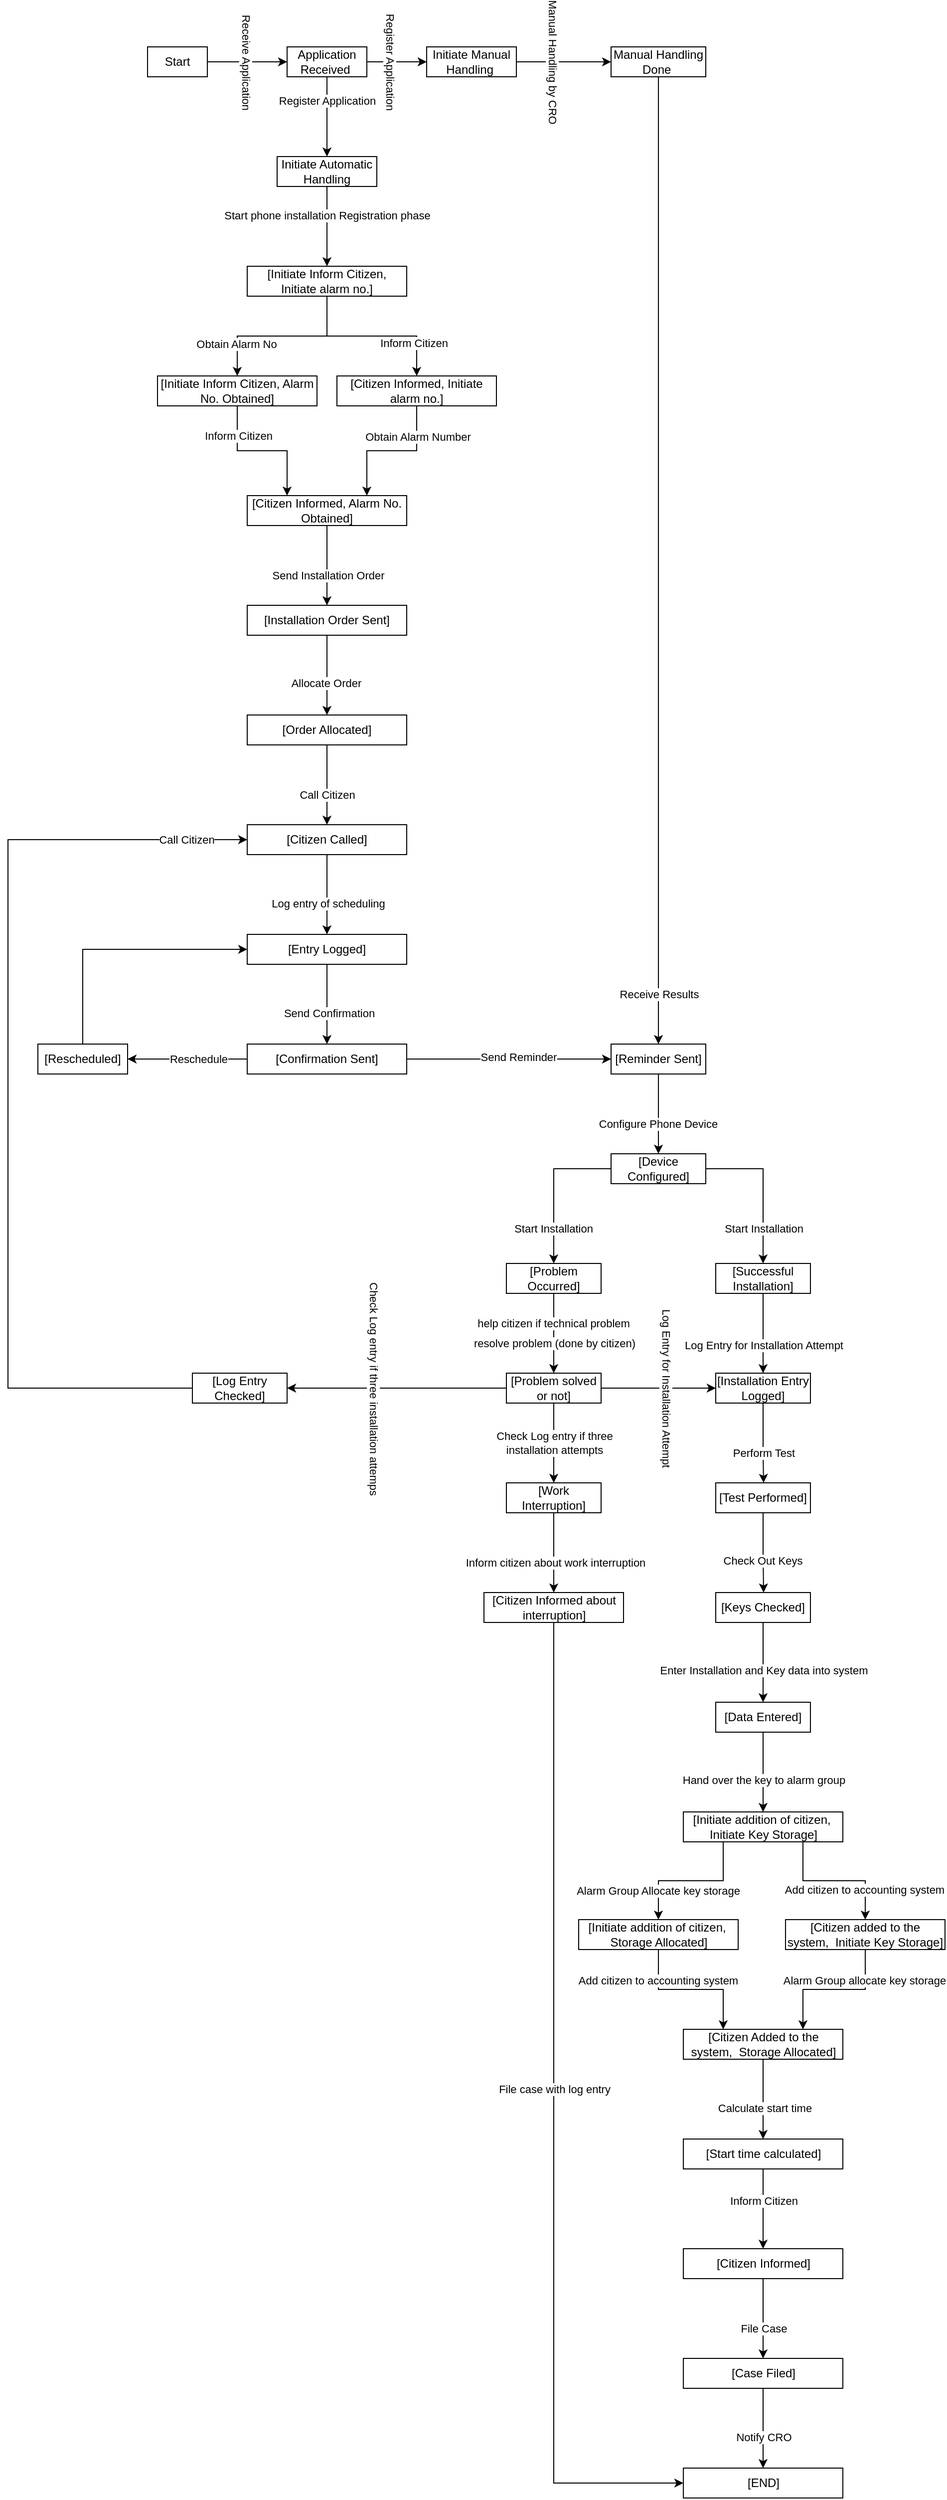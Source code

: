 <mxfile version="17.4.3" type="github">
  <diagram id="wM_KeqFxRHPUfSDrbCuQ" name="Page-1">
    <mxGraphModel dx="3829" dy="1134" grid="1" gridSize="10" guides="1" tooltips="1" connect="1" arrows="1" fold="1" page="1" pageScale="1" pageWidth="1169" pageHeight="827" math="0" shadow="0">
      <root>
        <mxCell id="0" />
        <mxCell id="1" parent="0" />
        <mxCell id="snQMIcMd7hBFIwh6tkoJ-2" style="edgeStyle=orthogonalEdgeStyle;rounded=0;orthogonalLoop=1;jettySize=auto;html=1;exitX=1;exitY=0.5;exitDx=0;exitDy=0;" parent="1" source="snQMIcMd7hBFIwh6tkoJ-1" edge="1">
          <mxGeometry relative="1" as="geometry">
            <mxPoint x="170" y="205" as="targetPoint" />
          </mxGeometry>
        </mxCell>
        <mxCell id="snQMIcMd7hBFIwh6tkoJ-3" value="Receive Application" style="edgeLabel;html=1;align=center;verticalAlign=middle;resizable=0;points=[];rotation=90;" parent="snQMIcMd7hBFIwh6tkoJ-2" vertex="1" connectable="0">
          <mxGeometry x="0.221" y="2" relative="1" as="geometry">
            <mxPoint x="-9" y="2" as="offset" />
          </mxGeometry>
        </mxCell>
        <mxCell id="snQMIcMd7hBFIwh6tkoJ-1" value="Start" style="text;html=1;strokeColor=default;fillColor=none;align=center;verticalAlign=middle;whiteSpace=wrap;rounded=0;" parent="1" vertex="1">
          <mxGeometry x="30" y="190" width="60" height="30" as="geometry" />
        </mxCell>
        <mxCell id="snQMIcMd7hBFIwh6tkoJ-6" style="edgeStyle=orthogonalEdgeStyle;rounded=0;orthogonalLoop=1;jettySize=auto;html=1;exitX=1;exitY=0.5;exitDx=0;exitDy=0;entryX=0;entryY=0.5;entryDx=0;entryDy=0;" parent="1" source="snQMIcMd7hBFIwh6tkoJ-4" target="snQMIcMd7hBFIwh6tkoJ-8" edge="1">
          <mxGeometry relative="1" as="geometry">
            <mxPoint x="310" y="205" as="targetPoint" />
          </mxGeometry>
        </mxCell>
        <mxCell id="snQMIcMd7hBFIwh6tkoJ-7" value="Register Application" style="edgeLabel;html=1;align=center;verticalAlign=middle;resizable=0;points=[];rotation=90;" parent="snQMIcMd7hBFIwh6tkoJ-6" vertex="1" connectable="0">
          <mxGeometry x="-0.221" relative="1" as="geometry">
            <mxPoint as="offset" />
          </mxGeometry>
        </mxCell>
        <mxCell id="snQMIcMd7hBFIwh6tkoJ-9" style="edgeStyle=orthogonalEdgeStyle;rounded=0;orthogonalLoop=1;jettySize=auto;html=1;exitX=0.5;exitY=1;exitDx=0;exitDy=0;entryX=0.5;entryY=0;entryDx=0;entryDy=0;" parent="1" source="snQMIcMd7hBFIwh6tkoJ-4" target="snQMIcMd7hBFIwh6tkoJ-12" edge="1">
          <mxGeometry relative="1" as="geometry">
            <mxPoint x="200" y="310" as="targetPoint" />
          </mxGeometry>
        </mxCell>
        <mxCell id="snQMIcMd7hBFIwh6tkoJ-11" value="Register Application" style="edgeLabel;html=1;align=center;verticalAlign=middle;resizable=0;points=[];" parent="snQMIcMd7hBFIwh6tkoJ-9" vertex="1" connectable="0">
          <mxGeometry x="0.206" y="-1" relative="1" as="geometry">
            <mxPoint x="1" y="-24" as="offset" />
          </mxGeometry>
        </mxCell>
        <mxCell id="snQMIcMd7hBFIwh6tkoJ-4" value="Application Received&amp;nbsp;" style="text;html=1;strokeColor=default;fillColor=none;align=center;verticalAlign=middle;whiteSpace=wrap;rounded=0;" parent="1" vertex="1">
          <mxGeometry x="170" y="190" width="80" height="30" as="geometry" />
        </mxCell>
        <mxCell id="snQMIcMd7hBFIwh6tkoJ-14" value="" style="edgeStyle=orthogonalEdgeStyle;rounded=0;orthogonalLoop=1;jettySize=auto;html=1;" parent="1" source="snQMIcMd7hBFIwh6tkoJ-8" target="snQMIcMd7hBFIwh6tkoJ-13" edge="1">
          <mxGeometry relative="1" as="geometry" />
        </mxCell>
        <mxCell id="snQMIcMd7hBFIwh6tkoJ-15" value="Manual Handling by CRO" style="edgeLabel;html=1;align=center;verticalAlign=middle;resizable=0;points=[];rotation=90;" parent="snQMIcMd7hBFIwh6tkoJ-14" vertex="1" connectable="0">
          <mxGeometry x="-0.236" relative="1" as="geometry">
            <mxPoint as="offset" />
          </mxGeometry>
        </mxCell>
        <mxCell id="snQMIcMd7hBFIwh6tkoJ-8" value="Initiate Manual Handling&amp;nbsp;" style="text;html=1;strokeColor=default;fillColor=none;align=center;verticalAlign=middle;whiteSpace=wrap;rounded=0;" parent="1" vertex="1">
          <mxGeometry x="310" y="190" width="90" height="30" as="geometry" />
        </mxCell>
        <mxCell id="mQYFZl7Jgpbj4pTp9fjZ-7" value="" style="edgeStyle=orthogonalEdgeStyle;rounded=0;orthogonalLoop=1;jettySize=auto;html=1;" edge="1" parent="1" source="snQMIcMd7hBFIwh6tkoJ-12" target="mQYFZl7Jgpbj4pTp9fjZ-6">
          <mxGeometry relative="1" as="geometry" />
        </mxCell>
        <mxCell id="mQYFZl7Jgpbj4pTp9fjZ-10" value="Start phone installation Registration phase" style="edgeLabel;html=1;align=center;verticalAlign=middle;resizable=0;points=[];" vertex="1" connectable="0" parent="mQYFZl7Jgpbj4pTp9fjZ-7">
          <mxGeometry x="-0.287" relative="1" as="geometry">
            <mxPoint as="offset" />
          </mxGeometry>
        </mxCell>
        <mxCell id="snQMIcMd7hBFIwh6tkoJ-12" value="Initiate Automatic Handling" style="text;html=1;strokeColor=default;fillColor=none;align=center;verticalAlign=middle;whiteSpace=wrap;rounded=0;" parent="1" vertex="1">
          <mxGeometry x="160" y="300" width="100" height="30" as="geometry" />
        </mxCell>
        <mxCell id="mQYFZl7Jgpbj4pTp9fjZ-4" value="" style="edgeStyle=orthogonalEdgeStyle;rounded=0;orthogonalLoop=1;jettySize=auto;html=1;" edge="1" parent="1" source="snQMIcMd7hBFIwh6tkoJ-13" target="mQYFZl7Jgpbj4pTp9fjZ-3">
          <mxGeometry relative="1" as="geometry" />
        </mxCell>
        <mxCell id="mQYFZl7Jgpbj4pTp9fjZ-5" value="Receive Results" style="edgeLabel;html=1;align=center;verticalAlign=middle;resizable=0;points=[];" vertex="1" connectable="0" parent="mQYFZl7Jgpbj4pTp9fjZ-4">
          <mxGeometry x="0.261" relative="1" as="geometry">
            <mxPoint y="308" as="offset" />
          </mxGeometry>
        </mxCell>
        <mxCell id="snQMIcMd7hBFIwh6tkoJ-13" value="Manual Handling Done&amp;nbsp;" style="text;html=1;strokeColor=default;fillColor=none;align=center;verticalAlign=middle;whiteSpace=wrap;rounded=0;" parent="1" vertex="1">
          <mxGeometry x="495" y="190" width="95" height="30" as="geometry" />
        </mxCell>
        <mxCell id="mQYFZl7Jgpbj4pTp9fjZ-40" value="" style="edgeStyle=orthogonalEdgeStyle;rounded=0;orthogonalLoop=1;jettySize=auto;html=1;" edge="1" parent="1" source="mQYFZl7Jgpbj4pTp9fjZ-3" target="mQYFZl7Jgpbj4pTp9fjZ-39">
          <mxGeometry relative="1" as="geometry" />
        </mxCell>
        <mxCell id="mQYFZl7Jgpbj4pTp9fjZ-41" value="Configure Phone Device" style="edgeLabel;html=1;align=center;verticalAlign=middle;resizable=0;points=[];" vertex="1" connectable="0" parent="mQYFZl7Jgpbj4pTp9fjZ-40">
          <mxGeometry x="0.242" y="-1" relative="1" as="geometry">
            <mxPoint as="offset" />
          </mxGeometry>
        </mxCell>
        <mxCell id="mQYFZl7Jgpbj4pTp9fjZ-3" value="[Reminder Sent]" style="text;html=1;strokeColor=default;fillColor=none;align=center;verticalAlign=middle;whiteSpace=wrap;rounded=0;" vertex="1" parent="1">
          <mxGeometry x="495" y="1190" width="95" height="30" as="geometry" />
        </mxCell>
        <mxCell id="mQYFZl7Jgpbj4pTp9fjZ-9" value="" style="edgeStyle=orthogonalEdgeStyle;rounded=0;orthogonalLoop=1;jettySize=auto;html=1;" edge="1" parent="1" source="mQYFZl7Jgpbj4pTp9fjZ-6" target="mQYFZl7Jgpbj4pTp9fjZ-8">
          <mxGeometry relative="1" as="geometry" />
        </mxCell>
        <mxCell id="mQYFZl7Jgpbj4pTp9fjZ-76" value="Obtain Alarm No" style="edgeLabel;html=1;align=center;verticalAlign=middle;resizable=0;points=[];" vertex="1" connectable="0" parent="mQYFZl7Jgpbj4pTp9fjZ-9">
          <mxGeometry x="0.624" y="-1" relative="1" as="geometry">
            <mxPoint as="offset" />
          </mxGeometry>
        </mxCell>
        <mxCell id="mQYFZl7Jgpbj4pTp9fjZ-12" value="" style="edgeStyle=orthogonalEdgeStyle;rounded=0;orthogonalLoop=1;jettySize=auto;html=1;" edge="1" parent="1" source="mQYFZl7Jgpbj4pTp9fjZ-6" target="mQYFZl7Jgpbj4pTp9fjZ-11">
          <mxGeometry relative="1" as="geometry" />
        </mxCell>
        <mxCell id="mQYFZl7Jgpbj4pTp9fjZ-77" value="Inform Citizen" style="edgeLabel;html=1;align=center;verticalAlign=middle;resizable=0;points=[];" vertex="1" connectable="0" parent="mQYFZl7Jgpbj4pTp9fjZ-12">
          <mxGeometry x="0.614" y="-3" relative="1" as="geometry">
            <mxPoint as="offset" />
          </mxGeometry>
        </mxCell>
        <mxCell id="mQYFZl7Jgpbj4pTp9fjZ-6" value="[Initiate Inform Citizen, Initiate alarm no.]" style="text;html=1;strokeColor=default;fillColor=none;align=center;verticalAlign=middle;whiteSpace=wrap;rounded=0;" vertex="1" parent="1">
          <mxGeometry x="130" y="410" width="160" height="30" as="geometry" />
        </mxCell>
        <mxCell id="mQYFZl7Jgpbj4pTp9fjZ-14" value="" style="edgeStyle=orthogonalEdgeStyle;rounded=0;orthogonalLoop=1;jettySize=auto;html=1;entryX=0.25;entryY=0;entryDx=0;entryDy=0;" edge="1" parent="1" source="mQYFZl7Jgpbj4pTp9fjZ-8" target="mQYFZl7Jgpbj4pTp9fjZ-13">
          <mxGeometry relative="1" as="geometry" />
        </mxCell>
        <mxCell id="mQYFZl7Jgpbj4pTp9fjZ-17" value="Inform Citizen" style="edgeLabel;html=1;align=center;verticalAlign=middle;resizable=0;points=[];" vertex="1" connectable="0" parent="mQYFZl7Jgpbj4pTp9fjZ-14">
          <mxGeometry x="-0.569" y="1" relative="1" as="geometry">
            <mxPoint as="offset" />
          </mxGeometry>
        </mxCell>
        <mxCell id="mQYFZl7Jgpbj4pTp9fjZ-8" value="[Initiate Inform Citizen, Alarm No. Obtained]" style="text;html=1;strokeColor=default;fillColor=none;align=center;verticalAlign=middle;whiteSpace=wrap;rounded=0;" vertex="1" parent="1">
          <mxGeometry x="40" y="520" width="160" height="30" as="geometry" />
        </mxCell>
        <mxCell id="mQYFZl7Jgpbj4pTp9fjZ-15" style="edgeStyle=orthogonalEdgeStyle;rounded=0;orthogonalLoop=1;jettySize=auto;html=1;exitX=0.5;exitY=1;exitDx=0;exitDy=0;entryX=0.75;entryY=0;entryDx=0;entryDy=0;" edge="1" parent="1" source="mQYFZl7Jgpbj4pTp9fjZ-11" target="mQYFZl7Jgpbj4pTp9fjZ-13">
          <mxGeometry relative="1" as="geometry" />
        </mxCell>
        <mxCell id="mQYFZl7Jgpbj4pTp9fjZ-18" value="Obtain Alarm Number" style="edgeLabel;html=1;align=center;verticalAlign=middle;resizable=0;points=[];" vertex="1" connectable="0" parent="mQYFZl7Jgpbj4pTp9fjZ-15">
          <mxGeometry x="-0.557" y="1" relative="1" as="geometry">
            <mxPoint as="offset" />
          </mxGeometry>
        </mxCell>
        <mxCell id="mQYFZl7Jgpbj4pTp9fjZ-11" value="[Citizen Informed, Initiate alarm no.]" style="text;html=1;strokeColor=default;fillColor=none;align=center;verticalAlign=middle;whiteSpace=wrap;rounded=0;" vertex="1" parent="1">
          <mxGeometry x="220" y="520" width="160" height="30" as="geometry" />
        </mxCell>
        <mxCell id="mQYFZl7Jgpbj4pTp9fjZ-20" value="" style="edgeStyle=orthogonalEdgeStyle;rounded=0;orthogonalLoop=1;jettySize=auto;html=1;" edge="1" parent="1" source="mQYFZl7Jgpbj4pTp9fjZ-13" target="mQYFZl7Jgpbj4pTp9fjZ-19">
          <mxGeometry relative="1" as="geometry" />
        </mxCell>
        <mxCell id="mQYFZl7Jgpbj4pTp9fjZ-23" value="Send Installation Order" style="edgeLabel;html=1;align=center;verticalAlign=middle;resizable=0;points=[];" vertex="1" connectable="0" parent="mQYFZl7Jgpbj4pTp9fjZ-20">
          <mxGeometry x="0.242" y="1" relative="1" as="geometry">
            <mxPoint as="offset" />
          </mxGeometry>
        </mxCell>
        <mxCell id="mQYFZl7Jgpbj4pTp9fjZ-13" value="[Citizen Informed, Alarm No. Obtained]" style="text;html=1;strokeColor=default;fillColor=none;align=center;verticalAlign=middle;whiteSpace=wrap;rounded=0;" vertex="1" parent="1">
          <mxGeometry x="130" y="640" width="160" height="30" as="geometry" />
        </mxCell>
        <mxCell id="mQYFZl7Jgpbj4pTp9fjZ-22" value="" style="edgeStyle=orthogonalEdgeStyle;rounded=0;orthogonalLoop=1;jettySize=auto;html=1;" edge="1" parent="1" source="mQYFZl7Jgpbj4pTp9fjZ-19" target="mQYFZl7Jgpbj4pTp9fjZ-21">
          <mxGeometry relative="1" as="geometry" />
        </mxCell>
        <mxCell id="mQYFZl7Jgpbj4pTp9fjZ-24" value="Allocate Order" style="edgeLabel;html=1;align=center;verticalAlign=middle;resizable=0;points=[];" vertex="1" connectable="0" parent="mQYFZl7Jgpbj4pTp9fjZ-22">
          <mxGeometry x="0.2" y="-1" relative="1" as="geometry">
            <mxPoint as="offset" />
          </mxGeometry>
        </mxCell>
        <mxCell id="mQYFZl7Jgpbj4pTp9fjZ-19" value="[Installation Order Sent]" style="text;html=1;strokeColor=default;fillColor=none;align=center;verticalAlign=middle;whiteSpace=wrap;rounded=0;" vertex="1" parent="1">
          <mxGeometry x="130" y="750" width="160" height="30" as="geometry" />
        </mxCell>
        <mxCell id="mQYFZl7Jgpbj4pTp9fjZ-26" value="Call Citizen" style="edgeStyle=orthogonalEdgeStyle;rounded=0;orthogonalLoop=1;jettySize=auto;html=1;" edge="1" parent="1" source="mQYFZl7Jgpbj4pTp9fjZ-21" target="mQYFZl7Jgpbj4pTp9fjZ-25">
          <mxGeometry x="0.25" relative="1" as="geometry">
            <mxPoint as="offset" />
          </mxGeometry>
        </mxCell>
        <mxCell id="mQYFZl7Jgpbj4pTp9fjZ-21" value="[Order Allocated]" style="text;html=1;strokeColor=default;fillColor=none;align=center;verticalAlign=middle;whiteSpace=wrap;rounded=0;" vertex="1" parent="1">
          <mxGeometry x="130" y="860" width="160" height="30" as="geometry" />
        </mxCell>
        <mxCell id="mQYFZl7Jgpbj4pTp9fjZ-28" value="" style="edgeStyle=orthogonalEdgeStyle;rounded=0;orthogonalLoop=1;jettySize=auto;html=1;" edge="1" parent="1" source="mQYFZl7Jgpbj4pTp9fjZ-25" target="mQYFZl7Jgpbj4pTp9fjZ-27">
          <mxGeometry relative="1" as="geometry" />
        </mxCell>
        <mxCell id="mQYFZl7Jgpbj4pTp9fjZ-29" value="Log entry of scheduling" style="edgeLabel;html=1;align=center;verticalAlign=middle;resizable=0;points=[];" vertex="1" connectable="0" parent="mQYFZl7Jgpbj4pTp9fjZ-28">
          <mxGeometry x="0.212" y="1" relative="1" as="geometry">
            <mxPoint as="offset" />
          </mxGeometry>
        </mxCell>
        <mxCell id="mQYFZl7Jgpbj4pTp9fjZ-25" value="[Citizen Called]" style="text;html=1;strokeColor=default;fillColor=none;align=center;verticalAlign=middle;whiteSpace=wrap;rounded=0;" vertex="1" parent="1">
          <mxGeometry x="130" y="970" width="160" height="30" as="geometry" />
        </mxCell>
        <mxCell id="mQYFZl7Jgpbj4pTp9fjZ-31" value="" style="edgeStyle=orthogonalEdgeStyle;rounded=0;orthogonalLoop=1;jettySize=auto;html=1;" edge="1" parent="1" source="mQYFZl7Jgpbj4pTp9fjZ-27" target="mQYFZl7Jgpbj4pTp9fjZ-30">
          <mxGeometry relative="1" as="geometry" />
        </mxCell>
        <mxCell id="mQYFZl7Jgpbj4pTp9fjZ-32" value="Send Confirmation" style="edgeLabel;html=1;align=center;verticalAlign=middle;resizable=0;points=[];" vertex="1" connectable="0" parent="mQYFZl7Jgpbj4pTp9fjZ-31">
          <mxGeometry x="0.212" y="2" relative="1" as="geometry">
            <mxPoint as="offset" />
          </mxGeometry>
        </mxCell>
        <mxCell id="mQYFZl7Jgpbj4pTp9fjZ-27" value="[Entry Logged]" style="text;html=1;strokeColor=default;fillColor=none;align=center;verticalAlign=middle;whiteSpace=wrap;rounded=0;" vertex="1" parent="1">
          <mxGeometry x="130" y="1080" width="160" height="30" as="geometry" />
        </mxCell>
        <mxCell id="mQYFZl7Jgpbj4pTp9fjZ-34" value="" style="edgeStyle=orthogonalEdgeStyle;rounded=0;orthogonalLoop=1;jettySize=auto;html=1;" edge="1" parent="1" source="mQYFZl7Jgpbj4pTp9fjZ-30" target="mQYFZl7Jgpbj4pTp9fjZ-33">
          <mxGeometry relative="1" as="geometry" />
        </mxCell>
        <mxCell id="mQYFZl7Jgpbj4pTp9fjZ-35" value="Reschedule" style="edgeLabel;html=1;align=center;verticalAlign=middle;resizable=0;points=[];" vertex="1" connectable="0" parent="mQYFZl7Jgpbj4pTp9fjZ-34">
          <mxGeometry x="0.344" y="-1" relative="1" as="geometry">
            <mxPoint x="31" y="1" as="offset" />
          </mxGeometry>
        </mxCell>
        <mxCell id="mQYFZl7Jgpbj4pTp9fjZ-37" style="edgeStyle=orthogonalEdgeStyle;rounded=0;orthogonalLoop=1;jettySize=auto;html=1;exitX=1;exitY=0.5;exitDx=0;exitDy=0;entryX=0;entryY=0.5;entryDx=0;entryDy=0;" edge="1" parent="1" source="mQYFZl7Jgpbj4pTp9fjZ-30" target="mQYFZl7Jgpbj4pTp9fjZ-3">
          <mxGeometry relative="1" as="geometry" />
        </mxCell>
        <mxCell id="mQYFZl7Jgpbj4pTp9fjZ-38" value="Send Reminder" style="edgeLabel;html=1;align=center;verticalAlign=middle;resizable=0;points=[];" vertex="1" connectable="0" parent="mQYFZl7Jgpbj4pTp9fjZ-37">
          <mxGeometry x="0.091" y="2" relative="1" as="geometry">
            <mxPoint as="offset" />
          </mxGeometry>
        </mxCell>
        <mxCell id="mQYFZl7Jgpbj4pTp9fjZ-30" value="[Confirmation Sent]" style="text;html=1;strokeColor=default;fillColor=none;align=center;verticalAlign=middle;whiteSpace=wrap;rounded=0;" vertex="1" parent="1">
          <mxGeometry x="130" y="1190" width="160" height="30" as="geometry" />
        </mxCell>
        <mxCell id="mQYFZl7Jgpbj4pTp9fjZ-36" style="edgeStyle=orthogonalEdgeStyle;rounded=0;orthogonalLoop=1;jettySize=auto;html=1;exitX=0.5;exitY=0;exitDx=0;exitDy=0;entryX=0;entryY=0.5;entryDx=0;entryDy=0;" edge="1" parent="1" source="mQYFZl7Jgpbj4pTp9fjZ-33" target="mQYFZl7Jgpbj4pTp9fjZ-27">
          <mxGeometry relative="1" as="geometry" />
        </mxCell>
        <mxCell id="mQYFZl7Jgpbj4pTp9fjZ-33" value="[Rescheduled]" style="text;html=1;strokeColor=default;fillColor=none;align=center;verticalAlign=middle;whiteSpace=wrap;rounded=0;" vertex="1" parent="1">
          <mxGeometry x="-80" y="1190" width="90" height="30" as="geometry" />
        </mxCell>
        <mxCell id="mQYFZl7Jgpbj4pTp9fjZ-44" value="" style="edgeStyle=orthogonalEdgeStyle;rounded=0;orthogonalLoop=1;jettySize=auto;html=1;" edge="1" parent="1" source="mQYFZl7Jgpbj4pTp9fjZ-39" target="mQYFZl7Jgpbj4pTp9fjZ-43">
          <mxGeometry relative="1" as="geometry" />
        </mxCell>
        <mxCell id="mQYFZl7Jgpbj4pTp9fjZ-47" value="Start Installation" style="edgeLabel;html=1;align=center;verticalAlign=middle;resizable=0;points=[];" vertex="1" connectable="0" parent="mQYFZl7Jgpbj4pTp9fjZ-44">
          <mxGeometry x="0.537" y="-1" relative="1" as="geometry">
            <mxPoint as="offset" />
          </mxGeometry>
        </mxCell>
        <mxCell id="mQYFZl7Jgpbj4pTp9fjZ-46" value="" style="edgeStyle=orthogonalEdgeStyle;rounded=0;orthogonalLoop=1;jettySize=auto;html=1;" edge="1" parent="1" source="mQYFZl7Jgpbj4pTp9fjZ-39" target="mQYFZl7Jgpbj4pTp9fjZ-45">
          <mxGeometry relative="1" as="geometry" />
        </mxCell>
        <mxCell id="mQYFZl7Jgpbj4pTp9fjZ-48" value="Start Installation" style="edgeLabel;html=1;align=center;verticalAlign=middle;resizable=0;points=[];" vertex="1" connectable="0" parent="mQYFZl7Jgpbj4pTp9fjZ-46">
          <mxGeometry x="0.537" relative="1" as="geometry">
            <mxPoint as="offset" />
          </mxGeometry>
        </mxCell>
        <mxCell id="mQYFZl7Jgpbj4pTp9fjZ-39" value="[Device Configured]" style="text;html=1;strokeColor=default;fillColor=none;align=center;verticalAlign=middle;whiteSpace=wrap;rounded=0;" vertex="1" parent="1">
          <mxGeometry x="495" y="1300" width="95" height="30" as="geometry" />
        </mxCell>
        <mxCell id="mQYFZl7Jgpbj4pTp9fjZ-92" value="" style="edgeStyle=orthogonalEdgeStyle;rounded=0;orthogonalLoop=1;jettySize=auto;html=1;" edge="1" parent="1" source="mQYFZl7Jgpbj4pTp9fjZ-43" target="mQYFZl7Jgpbj4pTp9fjZ-91">
          <mxGeometry relative="1" as="geometry" />
        </mxCell>
        <mxCell id="mQYFZl7Jgpbj4pTp9fjZ-93" value="help citizen if technical problem" style="edgeLabel;html=1;align=center;verticalAlign=middle;resizable=0;points=[];" vertex="1" connectable="0" parent="mQYFZl7Jgpbj4pTp9fjZ-92">
          <mxGeometry x="-0.258" y="-1" relative="1" as="geometry">
            <mxPoint as="offset" />
          </mxGeometry>
        </mxCell>
        <mxCell id="mQYFZl7Jgpbj4pTp9fjZ-94" value="resolve problem (done by citizen)" style="edgeLabel;html=1;align=center;verticalAlign=middle;resizable=0;points=[];" vertex="1" connectable="0" parent="mQYFZl7Jgpbj4pTp9fjZ-92">
          <mxGeometry x="0.242" relative="1" as="geometry">
            <mxPoint as="offset" />
          </mxGeometry>
        </mxCell>
        <mxCell id="mQYFZl7Jgpbj4pTp9fjZ-43" value="[Problem Occurred]" style="text;html=1;strokeColor=default;fillColor=none;align=center;verticalAlign=middle;whiteSpace=wrap;rounded=0;" vertex="1" parent="1">
          <mxGeometry x="390" y="1410" width="95" height="30" as="geometry" />
        </mxCell>
        <mxCell id="mQYFZl7Jgpbj4pTp9fjZ-50" value="" style="edgeStyle=orthogonalEdgeStyle;rounded=0;orthogonalLoop=1;jettySize=auto;html=1;" edge="1" parent="1" source="mQYFZl7Jgpbj4pTp9fjZ-45" target="mQYFZl7Jgpbj4pTp9fjZ-49">
          <mxGeometry relative="1" as="geometry" />
        </mxCell>
        <mxCell id="mQYFZl7Jgpbj4pTp9fjZ-51" value="Log Entry for Installation Attempt" style="edgeLabel;html=1;align=center;verticalAlign=middle;resizable=0;points=[];" vertex="1" connectable="0" parent="mQYFZl7Jgpbj4pTp9fjZ-50">
          <mxGeometry x="0.283" relative="1" as="geometry">
            <mxPoint as="offset" />
          </mxGeometry>
        </mxCell>
        <mxCell id="mQYFZl7Jgpbj4pTp9fjZ-45" value="[Successful Installation]" style="text;html=1;strokeColor=default;fillColor=none;align=center;verticalAlign=middle;whiteSpace=wrap;rounded=0;" vertex="1" parent="1">
          <mxGeometry x="600" y="1410" width="95" height="30" as="geometry" />
        </mxCell>
        <mxCell id="mQYFZl7Jgpbj4pTp9fjZ-53" value="" style="edgeStyle=orthogonalEdgeStyle;rounded=0;orthogonalLoop=1;jettySize=auto;html=1;" edge="1" parent="1" source="mQYFZl7Jgpbj4pTp9fjZ-49" target="mQYFZl7Jgpbj4pTp9fjZ-52">
          <mxGeometry relative="1" as="geometry">
            <Array as="points">
              <mxPoint x="648" y="1600" />
              <mxPoint x="648" y="1600" />
            </Array>
          </mxGeometry>
        </mxCell>
        <mxCell id="mQYFZl7Jgpbj4pTp9fjZ-54" value="Perform Test" style="edgeLabel;html=1;align=center;verticalAlign=middle;resizable=0;points=[];" vertex="1" connectable="0" parent="mQYFZl7Jgpbj4pTp9fjZ-53">
          <mxGeometry x="-0.3" relative="1" as="geometry">
            <mxPoint y="22" as="offset" />
          </mxGeometry>
        </mxCell>
        <mxCell id="mQYFZl7Jgpbj4pTp9fjZ-49" value="[Installation Entry Logged]" style="text;html=1;strokeColor=default;fillColor=none;align=center;verticalAlign=middle;whiteSpace=wrap;rounded=0;" vertex="1" parent="1">
          <mxGeometry x="600" y="1520" width="95" height="30" as="geometry" />
        </mxCell>
        <mxCell id="mQYFZl7Jgpbj4pTp9fjZ-56" value="" style="edgeStyle=orthogonalEdgeStyle;rounded=0;orthogonalLoop=1;jettySize=auto;html=1;" edge="1" parent="1" source="mQYFZl7Jgpbj4pTp9fjZ-52" target="mQYFZl7Jgpbj4pTp9fjZ-55">
          <mxGeometry relative="1" as="geometry">
            <Array as="points">
              <mxPoint x="648" y="1700" />
              <mxPoint x="648" y="1700" />
            </Array>
          </mxGeometry>
        </mxCell>
        <mxCell id="mQYFZl7Jgpbj4pTp9fjZ-57" value="Check Out Keys" style="edgeLabel;html=1;align=center;verticalAlign=middle;resizable=0;points=[];" vertex="1" connectable="0" parent="mQYFZl7Jgpbj4pTp9fjZ-56">
          <mxGeometry x="0.2" y="-1" relative="1" as="geometry">
            <mxPoint as="offset" />
          </mxGeometry>
        </mxCell>
        <mxCell id="mQYFZl7Jgpbj4pTp9fjZ-52" value="[Test Performed]" style="text;html=1;strokeColor=default;fillColor=none;align=center;verticalAlign=middle;whiteSpace=wrap;rounded=0;" vertex="1" parent="1">
          <mxGeometry x="600" y="1630" width="95" height="30" as="geometry" />
        </mxCell>
        <mxCell id="mQYFZl7Jgpbj4pTp9fjZ-59" value="" style="edgeStyle=orthogonalEdgeStyle;rounded=0;orthogonalLoop=1;jettySize=auto;html=1;" edge="1" parent="1" source="mQYFZl7Jgpbj4pTp9fjZ-55" target="mQYFZl7Jgpbj4pTp9fjZ-58">
          <mxGeometry relative="1" as="geometry" />
        </mxCell>
        <mxCell id="mQYFZl7Jgpbj4pTp9fjZ-60" value="Enter Installation and Key data into system" style="edgeLabel;html=1;align=center;verticalAlign=middle;resizable=0;points=[];" vertex="1" connectable="0" parent="mQYFZl7Jgpbj4pTp9fjZ-59">
          <mxGeometry x="0.2" relative="1" as="geometry">
            <mxPoint as="offset" />
          </mxGeometry>
        </mxCell>
        <mxCell id="mQYFZl7Jgpbj4pTp9fjZ-55" value="[Keys Checked]" style="text;html=1;strokeColor=default;fillColor=none;align=center;verticalAlign=middle;whiteSpace=wrap;rounded=0;" vertex="1" parent="1">
          <mxGeometry x="600" y="1740" width="95" height="30" as="geometry" />
        </mxCell>
        <mxCell id="mQYFZl7Jgpbj4pTp9fjZ-62" value="" style="edgeStyle=orthogonalEdgeStyle;rounded=0;orthogonalLoop=1;jettySize=auto;html=1;" edge="1" parent="1" source="mQYFZl7Jgpbj4pTp9fjZ-58" target="mQYFZl7Jgpbj4pTp9fjZ-61">
          <mxGeometry relative="1" as="geometry" />
        </mxCell>
        <mxCell id="mQYFZl7Jgpbj4pTp9fjZ-73" value="Hand over the key to alarm group" style="edgeLabel;html=1;align=center;verticalAlign=middle;resizable=0;points=[];" vertex="1" connectable="0" parent="mQYFZl7Jgpbj4pTp9fjZ-62">
          <mxGeometry x="0.2" relative="1" as="geometry">
            <mxPoint as="offset" />
          </mxGeometry>
        </mxCell>
        <mxCell id="mQYFZl7Jgpbj4pTp9fjZ-58" value="[Data Entered]" style="text;html=1;strokeColor=default;fillColor=none;align=center;verticalAlign=middle;whiteSpace=wrap;rounded=0;" vertex="1" parent="1">
          <mxGeometry x="600" y="1850" width="95" height="30" as="geometry" />
        </mxCell>
        <mxCell id="mQYFZl7Jgpbj4pTp9fjZ-64" value="" style="edgeStyle=orthogonalEdgeStyle;rounded=0;orthogonalLoop=1;jettySize=auto;html=1;exitX=0.25;exitY=1;exitDx=0;exitDy=0;" edge="1" parent="1" source="mQYFZl7Jgpbj4pTp9fjZ-61" target="mQYFZl7Jgpbj4pTp9fjZ-63">
          <mxGeometry relative="1" as="geometry" />
        </mxCell>
        <mxCell id="mQYFZl7Jgpbj4pTp9fjZ-74" value="Alarm Group Allocate key storage" style="edgeLabel;html=1;align=center;verticalAlign=middle;resizable=0;points=[];" vertex="1" connectable="0" parent="mQYFZl7Jgpbj4pTp9fjZ-64">
          <mxGeometry x="0.592" y="-1" relative="1" as="geometry">
            <mxPoint as="offset" />
          </mxGeometry>
        </mxCell>
        <mxCell id="mQYFZl7Jgpbj4pTp9fjZ-66" value="" style="edgeStyle=orthogonalEdgeStyle;rounded=0;orthogonalLoop=1;jettySize=auto;html=1;exitX=0.75;exitY=1;exitDx=0;exitDy=0;" edge="1" parent="1" source="mQYFZl7Jgpbj4pTp9fjZ-61" target="mQYFZl7Jgpbj4pTp9fjZ-65">
          <mxGeometry relative="1" as="geometry" />
        </mxCell>
        <mxCell id="mQYFZl7Jgpbj4pTp9fjZ-75" value="Add citizen to accounting system" style="edgeLabel;html=1;align=center;verticalAlign=middle;resizable=0;points=[];" vertex="1" connectable="0" parent="mQYFZl7Jgpbj4pTp9fjZ-66">
          <mxGeometry x="0.573" y="-1" relative="1" as="geometry">
            <mxPoint as="offset" />
          </mxGeometry>
        </mxCell>
        <mxCell id="mQYFZl7Jgpbj4pTp9fjZ-61" value="[Initiate addition of citizen,&amp;nbsp; Initiate Key Storage]" style="text;html=1;strokeColor=default;fillColor=none;align=center;verticalAlign=middle;whiteSpace=wrap;rounded=0;" vertex="1" parent="1">
          <mxGeometry x="567.5" y="1960" width="160" height="30" as="geometry" />
        </mxCell>
        <mxCell id="mQYFZl7Jgpbj4pTp9fjZ-68" value="" style="edgeStyle=orthogonalEdgeStyle;rounded=0;orthogonalLoop=1;jettySize=auto;html=1;entryX=0.25;entryY=0;entryDx=0;entryDy=0;" edge="1" parent="1" source="mQYFZl7Jgpbj4pTp9fjZ-63" target="mQYFZl7Jgpbj4pTp9fjZ-67">
          <mxGeometry relative="1" as="geometry" />
        </mxCell>
        <mxCell id="mQYFZl7Jgpbj4pTp9fjZ-78" value="Add citizen to accounting system" style="edgeLabel;html=1;align=center;verticalAlign=middle;resizable=0;points=[];" vertex="1" connectable="0" parent="mQYFZl7Jgpbj4pTp9fjZ-68">
          <mxGeometry x="-0.575" y="-1" relative="1" as="geometry">
            <mxPoint as="offset" />
          </mxGeometry>
        </mxCell>
        <mxCell id="mQYFZl7Jgpbj4pTp9fjZ-63" value="[Initiate addition of citizen,&amp;nbsp; Storage Allocated]" style="text;html=1;strokeColor=default;fillColor=none;align=center;verticalAlign=middle;whiteSpace=wrap;rounded=0;" vertex="1" parent="1">
          <mxGeometry x="462.5" y="2068" width="160" height="30" as="geometry" />
        </mxCell>
        <mxCell id="mQYFZl7Jgpbj4pTp9fjZ-69" style="edgeStyle=orthogonalEdgeStyle;rounded=0;orthogonalLoop=1;jettySize=auto;html=1;exitX=0.5;exitY=1;exitDx=0;exitDy=0;entryX=0.75;entryY=0;entryDx=0;entryDy=0;" edge="1" parent="1" source="mQYFZl7Jgpbj4pTp9fjZ-65" target="mQYFZl7Jgpbj4pTp9fjZ-67">
          <mxGeometry relative="1" as="geometry" />
        </mxCell>
        <mxCell id="mQYFZl7Jgpbj4pTp9fjZ-79" value="Alarm Group allocate key storage" style="edgeLabel;html=1;align=center;verticalAlign=middle;resizable=0;points=[];" vertex="1" connectable="0" parent="mQYFZl7Jgpbj4pTp9fjZ-69">
          <mxGeometry x="-0.567" y="-1" relative="1" as="geometry">
            <mxPoint as="offset" />
          </mxGeometry>
        </mxCell>
        <mxCell id="mQYFZl7Jgpbj4pTp9fjZ-65" value="[Citizen added to the system,&amp;nbsp; Initiate Key Storage]" style="text;html=1;strokeColor=default;fillColor=none;align=center;verticalAlign=middle;whiteSpace=wrap;rounded=0;" vertex="1" parent="1">
          <mxGeometry x="670" y="2068" width="160" height="30" as="geometry" />
        </mxCell>
        <mxCell id="mQYFZl7Jgpbj4pTp9fjZ-71" value="" style="edgeStyle=orthogonalEdgeStyle;rounded=0;orthogonalLoop=1;jettySize=auto;html=1;" edge="1" parent="1" source="mQYFZl7Jgpbj4pTp9fjZ-67" target="mQYFZl7Jgpbj4pTp9fjZ-70">
          <mxGeometry relative="1" as="geometry" />
        </mxCell>
        <mxCell id="mQYFZl7Jgpbj4pTp9fjZ-72" value="Calculate start time" style="edgeLabel;html=1;align=center;verticalAlign=middle;resizable=0;points=[];" vertex="1" connectable="0" parent="mQYFZl7Jgpbj4pTp9fjZ-71">
          <mxGeometry x="0.229" y="1" relative="1" as="geometry">
            <mxPoint as="offset" />
          </mxGeometry>
        </mxCell>
        <mxCell id="mQYFZl7Jgpbj4pTp9fjZ-67" value="[Citizen Added to the system,&amp;nbsp; Storage Allocated]" style="text;html=1;strokeColor=default;fillColor=none;align=center;verticalAlign=middle;whiteSpace=wrap;rounded=0;" vertex="1" parent="1">
          <mxGeometry x="567.5" y="2178" width="160" height="30" as="geometry" />
        </mxCell>
        <mxCell id="mQYFZl7Jgpbj4pTp9fjZ-81" value="" style="edgeStyle=orthogonalEdgeStyle;rounded=0;orthogonalLoop=1;jettySize=auto;html=1;" edge="1" parent="1" source="mQYFZl7Jgpbj4pTp9fjZ-70" target="mQYFZl7Jgpbj4pTp9fjZ-80">
          <mxGeometry relative="1" as="geometry" />
        </mxCell>
        <mxCell id="mQYFZl7Jgpbj4pTp9fjZ-82" value="Inform Citizen" style="edgeLabel;html=1;align=center;verticalAlign=middle;resizable=0;points=[];" vertex="1" connectable="0" parent="mQYFZl7Jgpbj4pTp9fjZ-81">
          <mxGeometry x="-0.208" relative="1" as="geometry">
            <mxPoint as="offset" />
          </mxGeometry>
        </mxCell>
        <mxCell id="mQYFZl7Jgpbj4pTp9fjZ-70" value="[Start time calculated]" style="text;html=1;strokeColor=default;fillColor=none;align=center;verticalAlign=middle;whiteSpace=wrap;rounded=0;" vertex="1" parent="1">
          <mxGeometry x="567.5" y="2288" width="160" height="30" as="geometry" />
        </mxCell>
        <mxCell id="mQYFZl7Jgpbj4pTp9fjZ-84" value="" style="edgeStyle=orthogonalEdgeStyle;rounded=0;orthogonalLoop=1;jettySize=auto;html=1;" edge="1" parent="1" source="mQYFZl7Jgpbj4pTp9fjZ-80" target="mQYFZl7Jgpbj4pTp9fjZ-83">
          <mxGeometry relative="1" as="geometry" />
        </mxCell>
        <mxCell id="mQYFZl7Jgpbj4pTp9fjZ-85" value="File Case" style="edgeLabel;html=1;align=center;verticalAlign=middle;resizable=0;points=[];" vertex="1" connectable="0" parent="mQYFZl7Jgpbj4pTp9fjZ-84">
          <mxGeometry x="0.25" relative="1" as="geometry">
            <mxPoint as="offset" />
          </mxGeometry>
        </mxCell>
        <mxCell id="mQYFZl7Jgpbj4pTp9fjZ-80" value="[Citizen Informed]" style="text;html=1;strokeColor=default;fillColor=none;align=center;verticalAlign=middle;whiteSpace=wrap;rounded=0;" vertex="1" parent="1">
          <mxGeometry x="567.5" y="2398" width="160" height="30" as="geometry" />
        </mxCell>
        <mxCell id="mQYFZl7Jgpbj4pTp9fjZ-87" value="" style="edgeStyle=orthogonalEdgeStyle;rounded=0;orthogonalLoop=1;jettySize=auto;html=1;" edge="1" parent="1" source="mQYFZl7Jgpbj4pTp9fjZ-83" target="mQYFZl7Jgpbj4pTp9fjZ-86">
          <mxGeometry relative="1" as="geometry" />
        </mxCell>
        <mxCell id="mQYFZl7Jgpbj4pTp9fjZ-88" value="Notify CRO" style="edgeLabel;html=1;align=center;verticalAlign=middle;resizable=0;points=[];" vertex="1" connectable="0" parent="mQYFZl7Jgpbj4pTp9fjZ-87">
          <mxGeometry x="0.208" relative="1" as="geometry">
            <mxPoint as="offset" />
          </mxGeometry>
        </mxCell>
        <mxCell id="mQYFZl7Jgpbj4pTp9fjZ-83" value="[Case Filed]" style="text;html=1;strokeColor=default;fillColor=none;align=center;verticalAlign=middle;whiteSpace=wrap;rounded=0;" vertex="1" parent="1">
          <mxGeometry x="567.5" y="2508" width="160" height="30" as="geometry" />
        </mxCell>
        <mxCell id="mQYFZl7Jgpbj4pTp9fjZ-86" value="[END]" style="text;html=1;strokeColor=default;fillColor=none;align=center;verticalAlign=middle;whiteSpace=wrap;rounded=0;" vertex="1" parent="1">
          <mxGeometry x="567.5" y="2618" width="160" height="30" as="geometry" />
        </mxCell>
        <mxCell id="mQYFZl7Jgpbj4pTp9fjZ-95" style="edgeStyle=orthogonalEdgeStyle;rounded=0;orthogonalLoop=1;jettySize=auto;html=1;exitX=1;exitY=0.5;exitDx=0;exitDy=0;entryX=0;entryY=0.5;entryDx=0;entryDy=0;" edge="1" parent="1" source="mQYFZl7Jgpbj4pTp9fjZ-91" target="mQYFZl7Jgpbj4pTp9fjZ-49">
          <mxGeometry relative="1" as="geometry" />
        </mxCell>
        <mxCell id="mQYFZl7Jgpbj4pTp9fjZ-96" value="Log Entry for Installation Attempt" style="edgeLabel;html=1;align=center;verticalAlign=middle;resizable=0;points=[];rotation=90;" vertex="1" connectable="0" parent="mQYFZl7Jgpbj4pTp9fjZ-95">
          <mxGeometry x="0.293" relative="1" as="geometry">
            <mxPoint x="-9" as="offset" />
          </mxGeometry>
        </mxCell>
        <mxCell id="mQYFZl7Jgpbj4pTp9fjZ-98" value="" style="edgeStyle=orthogonalEdgeStyle;rounded=0;orthogonalLoop=1;jettySize=auto;html=1;" edge="1" parent="1" source="mQYFZl7Jgpbj4pTp9fjZ-91" target="mQYFZl7Jgpbj4pTp9fjZ-97">
          <mxGeometry relative="1" as="geometry" />
        </mxCell>
        <mxCell id="mQYFZl7Jgpbj4pTp9fjZ-106" value="Check Log entry if three &lt;br&gt;installation attempts" style="edgeLabel;html=1;align=center;verticalAlign=middle;resizable=0;points=[];" vertex="1" connectable="0" parent="mQYFZl7Jgpbj4pTp9fjZ-98">
          <mxGeometry x="0.214" relative="1" as="geometry">
            <mxPoint y="-9" as="offset" />
          </mxGeometry>
        </mxCell>
        <mxCell id="mQYFZl7Jgpbj4pTp9fjZ-100" value="" style="edgeStyle=orthogonalEdgeStyle;rounded=0;orthogonalLoop=1;jettySize=auto;html=1;" edge="1" parent="1" source="mQYFZl7Jgpbj4pTp9fjZ-91" target="mQYFZl7Jgpbj4pTp9fjZ-99">
          <mxGeometry relative="1" as="geometry" />
        </mxCell>
        <mxCell id="mQYFZl7Jgpbj4pTp9fjZ-103" value="Check Log entry if three installation attemps" style="edgeLabel;html=1;align=center;verticalAlign=middle;resizable=0;points=[];rotation=90;" vertex="1" connectable="0" parent="mQYFZl7Jgpbj4pTp9fjZ-100">
          <mxGeometry x="0.211" relative="1" as="geometry">
            <mxPoint as="offset" />
          </mxGeometry>
        </mxCell>
        <mxCell id="mQYFZl7Jgpbj4pTp9fjZ-91" value="[Problem solved or not]" style="text;html=1;strokeColor=default;fillColor=none;align=center;verticalAlign=middle;whiteSpace=wrap;rounded=0;" vertex="1" parent="1">
          <mxGeometry x="390" y="1520" width="95" height="30" as="geometry" />
        </mxCell>
        <mxCell id="mQYFZl7Jgpbj4pTp9fjZ-108" value="" style="edgeStyle=orthogonalEdgeStyle;rounded=0;orthogonalLoop=1;jettySize=auto;html=1;" edge="1" parent="1" source="mQYFZl7Jgpbj4pTp9fjZ-97" target="mQYFZl7Jgpbj4pTp9fjZ-107">
          <mxGeometry relative="1" as="geometry" />
        </mxCell>
        <mxCell id="mQYFZl7Jgpbj4pTp9fjZ-109" value="Inform citizen about work interruption" style="edgeLabel;html=1;align=center;verticalAlign=middle;resizable=0;points=[];" vertex="1" connectable="0" parent="mQYFZl7Jgpbj4pTp9fjZ-108">
          <mxGeometry x="0.25" y="1" relative="1" as="geometry">
            <mxPoint as="offset" />
          </mxGeometry>
        </mxCell>
        <mxCell id="mQYFZl7Jgpbj4pTp9fjZ-97" value="[Work Interruption]" style="text;html=1;strokeColor=default;fillColor=none;align=center;verticalAlign=middle;whiteSpace=wrap;rounded=0;" vertex="1" parent="1">
          <mxGeometry x="390" y="1630" width="95" height="30" as="geometry" />
        </mxCell>
        <mxCell id="mQYFZl7Jgpbj4pTp9fjZ-101" style="edgeStyle=orthogonalEdgeStyle;rounded=0;orthogonalLoop=1;jettySize=auto;html=1;exitX=0;exitY=0.5;exitDx=0;exitDy=0;entryX=0;entryY=0.5;entryDx=0;entryDy=0;" edge="1" parent="1" source="mQYFZl7Jgpbj4pTp9fjZ-99" target="mQYFZl7Jgpbj4pTp9fjZ-25">
          <mxGeometry relative="1" as="geometry">
            <Array as="points">
              <mxPoint x="-110" y="1535" />
              <mxPoint x="-110" y="985" />
            </Array>
          </mxGeometry>
        </mxCell>
        <mxCell id="mQYFZl7Jgpbj4pTp9fjZ-102" value="Call Citizen" style="edgeLabel;html=1;align=center;verticalAlign=middle;resizable=0;points=[];" vertex="1" connectable="0" parent="mQYFZl7Jgpbj4pTp9fjZ-101">
          <mxGeometry x="0.875" relative="1" as="geometry">
            <mxPoint as="offset" />
          </mxGeometry>
        </mxCell>
        <mxCell id="mQYFZl7Jgpbj4pTp9fjZ-99" value="[Log Entry Checked]" style="text;html=1;strokeColor=default;fillColor=none;align=center;verticalAlign=middle;whiteSpace=wrap;rounded=0;" vertex="1" parent="1">
          <mxGeometry x="75" y="1520" width="95" height="30" as="geometry" />
        </mxCell>
        <mxCell id="mQYFZl7Jgpbj4pTp9fjZ-110" style="edgeStyle=orthogonalEdgeStyle;rounded=0;orthogonalLoop=1;jettySize=auto;html=1;exitX=0.5;exitY=1;exitDx=0;exitDy=0;entryX=0;entryY=0.5;entryDx=0;entryDy=0;" edge="1" parent="1" source="mQYFZl7Jgpbj4pTp9fjZ-107" target="mQYFZl7Jgpbj4pTp9fjZ-86">
          <mxGeometry relative="1" as="geometry" />
        </mxCell>
        <mxCell id="mQYFZl7Jgpbj4pTp9fjZ-111" value="File case with log entry" style="edgeLabel;html=1;align=center;verticalAlign=middle;resizable=0;points=[];" vertex="1" connectable="0" parent="mQYFZl7Jgpbj4pTp9fjZ-110">
          <mxGeometry x="-0.057" relative="1" as="geometry">
            <mxPoint as="offset" />
          </mxGeometry>
        </mxCell>
        <mxCell id="mQYFZl7Jgpbj4pTp9fjZ-107" value="[Citizen Informed about interruption]" style="text;html=1;strokeColor=default;fillColor=none;align=center;verticalAlign=middle;whiteSpace=wrap;rounded=0;" vertex="1" parent="1">
          <mxGeometry x="367.5" y="1740" width="140" height="30" as="geometry" />
        </mxCell>
      </root>
    </mxGraphModel>
  </diagram>
</mxfile>
